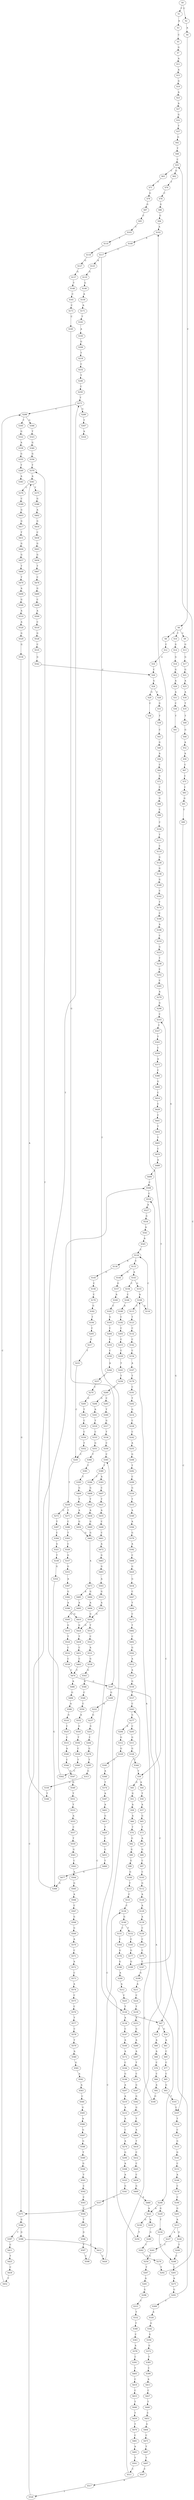 strict digraph  {
	S0 -> S1 [ label = T ];
	S0 -> S2 [ label = C ];
	S1 -> S3 [ label = A ];
	S2 -> S4 [ label = A ];
	S3 -> S5 [ label = C ];
	S4 -> S6 [ label = C ];
	S5 -> S7 [ label = G ];
	S6 -> S8 [ label = G ];
	S6 -> S9 [ label = C ];
	S6 -> S10 [ label = T ];
	S7 -> S11 [ label = A ];
	S8 -> S12 [ label = C ];
	S9 -> S13 [ label = G ];
	S10 -> S14 [ label = G ];
	S11 -> S15 [ label = A ];
	S12 -> S16 [ label = G ];
	S13 -> S17 [ label = G ];
	S14 -> S18 [ label = G ];
	S15 -> S19 [ label = G ];
	S16 -> S20 [ label = C ];
	S17 -> S21 [ label = G ];
	S18 -> S22 [ label = G ];
	S19 -> S23 [ label = A ];
	S20 -> S24 [ label = G ];
	S21 -> S25 [ label = A ];
	S22 -> S26 [ label = A ];
	S23 -> S27 [ label = A ];
	S24 -> S28 [ label = C ];
	S24 -> S29 [ label = G ];
	S25 -> S30 [ label = A ];
	S26 -> S31 [ label = A ];
	S27 -> S32 [ label = G ];
	S28 -> S33 [ label = G ];
	S29 -> S34 [ label = C ];
	S30 -> S35 [ label = T ];
	S31 -> S36 [ label = C ];
	S32 -> S37 [ label = T ];
	S33 -> S38 [ label = T ];
	S34 -> S39 [ label = T ];
	S35 -> S40 [ label = T ];
	S36 -> S41 [ label = T ];
	S37 -> S42 [ label = G ];
	S38 -> S43 [ label = C ];
	S39 -> S44 [ label = A ];
	S39 -> S45 [ label = G ];
	S40 -> S46 [ label = G ];
	S41 -> S47 [ label = G ];
	S42 -> S48 [ label = T ];
	S43 -> S49 [ label = G ];
	S44 -> S50 [ label = T ];
	S45 -> S51 [ label = G ];
	S46 -> S52 [ label = A ];
	S47 -> S53 [ label = C ];
	S47 -> S54 [ label = G ];
	S48 -> S55 [ label = C ];
	S49 -> S56 [ label = A ];
	S50 -> S57 [ label = A ];
	S51 -> S58 [ label = A ];
	S52 -> S59 [ label = A ];
	S53 -> S60 [ label = A ];
	S54 -> S61 [ label = A ];
	S55 -> S62 [ label = G ];
	S55 -> S63 [ label = C ];
	S56 -> S64 [ label = C ];
	S57 -> S65 [ label = G ];
	S58 -> S66 [ label = A ];
	S59 -> S67 [ label = C ];
	S60 -> S68 [ label = A ];
	S61 -> S69 [ label = C ];
	S62 -> S70 [ label = T ];
	S63 -> S71 [ label = T ];
	S64 -> S72 [ label = G ];
	S65 -> S73 [ label = T ];
	S66 -> S74 [ label = T ];
	S67 -> S75 [ label = C ];
	S68 -> S76 [ label = C ];
	S69 -> S77 [ label = C ];
	S70 -> S78 [ label = C ];
	S71 -> S79 [ label = G ];
	S72 -> S80 [ label = C ];
	S73 -> S81 [ label = A ];
	S74 -> S82 [ label = G ];
	S75 -> S83 [ label = C ];
	S76 -> S84 [ label = C ];
	S77 -> S85 [ label = C ];
	S78 -> S86 [ label = G ];
	S79 -> S87 [ label = G ];
	S80 -> S88 [ label = G ];
	S81 -> S89 [ label = G ];
	S82 -> S90 [ label = G ];
	S83 -> S91 [ label = G ];
	S84 -> S92 [ label = A ];
	S85 -> S93 [ label = G ];
	S86 -> S94 [ label = G ];
	S87 -> S95 [ label = C ];
	S88 -> S96 [ label = C ];
	S89 -> S97 [ label = C ];
	S90 -> S98 [ label = G ];
	S91 -> S99 [ label = T ];
	S92 -> S100 [ label = G ];
	S93 -> S101 [ label = T ];
	S94 -> S102 [ label = A ];
	S95 -> S103 [ label = C ];
	S96 -> S104 [ label = C ];
	S97 -> S105 [ label = C ];
	S98 -> S106 [ label = G ];
	S99 -> S107 [ label = C ];
	S100 -> S108 [ label = A ];
	S101 -> S107 [ label = C ];
	S102 -> S109 [ label = A ];
	S103 -> S110 [ label = T ];
	S104 -> S111 [ label = T ];
	S105 -> S112 [ label = G ];
	S106 -> S113 [ label = T ];
	S107 -> S114 [ label = T ];
	S108 -> S115 [ label = C ];
	S108 -> S116 [ label = A ];
	S109 -> S117 [ label = C ];
	S110 -> S118 [ label = G ];
	S111 -> S119 [ label = C ];
	S112 -> S120 [ label = A ];
	S113 -> S121 [ label = C ];
	S114 -> S122 [ label = C ];
	S115 -> S123 [ label = T ];
	S116 -> S124 [ label = C ];
	S117 -> S125 [ label = A ];
	S117 -> S126 [ label = T ];
	S118 -> S127 [ label = G ];
	S119 -> S128 [ label = G ];
	S120 -> S129 [ label = A ];
	S121 -> S130 [ label = C ];
	S122 -> S131 [ label = G ];
	S123 -> S132 [ label = C ];
	S124 -> S133 [ label = C ];
	S124 -> S134 [ label = A ];
	S125 -> S135 [ label = G ];
	S126 -> S47 [ label = G ];
	S126 -> S136 [ label = A ];
	S127 -> S137 [ label = G ];
	S128 -> S138 [ label = G ];
	S129 -> S139 [ label = A ];
	S130 -> S140 [ label = G ];
	S131 -> S141 [ label = G ];
	S132 -> S142 [ label = C ];
	S133 -> S143 [ label = A ];
	S133 -> S144 [ label = G ];
	S134 -> S145 [ label = G ];
	S135 -> S146 [ label = G ];
	S136 -> S147 [ label = C ];
	S137 -> S148 [ label = T ];
	S138 -> S149 [ label = G ];
	S139 -> S150 [ label = C ];
	S140 -> S151 [ label = C ];
	S140 -> S152 [ label = T ];
	S141 -> S153 [ label = C ];
	S142 -> S154 [ label = C ];
	S143 -> S155 [ label = G ];
	S143 -> S156 [ label = C ];
	S144 -> S157 [ label = G ];
	S145 -> S158 [ label = C ];
	S146 -> S159 [ label = A ];
	S147 -> S160 [ label = A ];
	S148 -> S161 [ label = C ];
	S149 -> S162 [ label = C ];
	S150 -> S163 [ label = C ];
	S151 -> S164 [ label = C ];
	S152 -> S165 [ label = C ];
	S153 -> S166 [ label = A ];
	S154 -> S167 [ label = A ];
	S155 -> S108 [ label = A ];
	S156 -> S168 [ label = C ];
	S157 -> S169 [ label = A ];
	S158 -> S170 [ label = C ];
	S159 -> S171 [ label = A ];
	S160 -> S172 [ label = A ];
	S161 -> S173 [ label = C ];
	S162 -> S174 [ label = T ];
	S163 -> S175 [ label = C ];
	S164 -> S176 [ label = G ];
	S165 -> S177 [ label = G ];
	S166 -> S178 [ label = C ];
	S167 -> S179 [ label = T ];
	S168 -> S180 [ label = A ];
	S169 -> S181 [ label = C ];
	S170 -> S182 [ label = G ];
	S171 -> S183 [ label = T ];
	S172 -> S184 [ label = C ];
	S173 -> S185 [ label = C ];
	S174 -> S186 [ label = C ];
	S175 -> S187 [ label = C ];
	S176 -> S188 [ label = G ];
	S177 -> S189 [ label = G ];
	S178 -> S190 [ label = C ];
	S179 -> S191 [ label = C ];
	S180 -> S192 [ label = C ];
	S181 -> S193 [ label = G ];
	S182 -> S194 [ label = T ];
	S183 -> S195 [ label = A ];
	S184 -> S196 [ label = G ];
	S185 -> S197 [ label = G ];
	S186 -> S198 [ label = A ];
	S187 -> S199 [ label = G ];
	S188 -> S200 [ label = A ];
	S189 -> S102 [ label = A ];
	S190 -> S201 [ label = G ];
	S191 -> S202 [ label = T ];
	S192 -> S203 [ label = C ];
	S193 -> S204 [ label = C ];
	S194 -> S205 [ label = C ];
	S195 -> S206 [ label = G ];
	S196 -> S207 [ label = A ];
	S197 -> S208 [ label = A ];
	S197 -> S209 [ label = G ];
	S198 -> S210 [ label = C ];
	S199 -> S211 [ label = A ];
	S200 -> S212 [ label = A ];
	S201 -> S213 [ label = A ];
	S202 -> S214 [ label = G ];
	S203 -> S215 [ label = C ];
	S204 -> S216 [ label = C ];
	S205 -> S217 [ label = C ];
	S206 -> S218 [ label = T ];
	S207 -> S219 [ label = A ];
	S208 -> S220 [ label = G ];
	S208 -> S221 [ label = A ];
	S209 -> S222 [ label = A ];
	S210 -> S223 [ label = G ];
	S211 -> S224 [ label = C ];
	S212 -> S225 [ label = C ];
	S213 -> S226 [ label = G ];
	S213 -> S227 [ label = A ];
	S214 -> S228 [ label = C ];
	S215 -> S229 [ label = C ];
	S216 -> S230 [ label = C ];
	S217 -> S231 [ label = T ];
	S218 -> S232 [ label = C ];
	S219 -> S233 [ label = A ];
	S220 -> S234 [ label = T ];
	S221 -> S235 [ label = A ];
	S221 -> S236 [ label = G ];
	S222 -> S237 [ label = G ];
	S223 -> S238 [ label = T ];
	S224 -> S239 [ label = T ];
	S225 -> S126 [ label = T ];
	S226 -> S240 [ label = T ];
	S227 -> S241 [ label = T ];
	S228 -> S242 [ label = C ];
	S229 -> S243 [ label = T ];
	S230 -> S244 [ label = A ];
	S231 -> S245 [ label = C ];
	S232 -> S246 [ label = T ];
	S233 -> S247 [ label = A ];
	S234 -> S248 [ label = C ];
	S235 -> S249 [ label = G ];
	S236 -> S250 [ label = T ];
	S237 -> S251 [ label = G ];
	S238 -> S252 [ label = C ];
	S239 -> S253 [ label = A ];
	S240 -> S248 [ label = C ];
	S241 -> S254 [ label = G ];
	S242 -> S255 [ label = A ];
	S243 -> S256 [ label = T ];
	S244 -> S257 [ label = T ];
	S245 -> S258 [ label = T ];
	S246 -> S259 [ label = C ];
	S247 -> S260 [ label = C ];
	S248 -> S261 [ label = C ];
	S249 -> S262 [ label = T ];
	S250 -> S263 [ label = C ];
	S251 -> S264 [ label = C ];
	S252 -> S265 [ label = C ];
	S253 -> S266 [ label = G ];
	S254 -> S267 [ label = T ];
	S255 -> S268 [ label = G ];
	S256 -> S269 [ label = C ];
	S257 -> S270 [ label = C ];
	S258 -> S271 [ label = T ];
	S258 -> S272 [ label = G ];
	S259 -> S273 [ label = T ];
	S260 -> S274 [ label = A ];
	S261 -> S275 [ label = A ];
	S262 -> S276 [ label = G ];
	S263 -> S277 [ label = G ];
	S264 -> S278 [ label = G ];
	S265 -> S279 [ label = A ];
	S266 -> S280 [ label = A ];
	S267 -> S281 [ label = A ];
	S268 -> S282 [ label = T ];
	S269 -> S283 [ label = C ];
	S269 -> S284 [ label = G ];
	S270 -> S285 [ label = G ];
	S271 -> S286 [ label = C ];
	S272 -> S287 [ label = T ];
	S273 -> S288 [ label = C ];
	S273 -> S289 [ label = G ];
	S274 -> S290 [ label = G ];
	S275 -> S291 [ label = G ];
	S276 -> S292 [ label = T ];
	S277 -> S293 [ label = C ];
	S277 -> S294 [ label = A ];
	S278 -> S295 [ label = T ];
	S279 -> S296 [ label = G ];
	S280 -> S297 [ label = A ];
	S281 -> S298 [ label = G ];
	S282 -> S299 [ label = C ];
	S283 -> S300 [ label = T ];
	S284 -> S301 [ label = A ];
	S285 -> S302 [ label = T ];
	S286 -> S303 [ label = T ];
	S287 -> S304 [ label = C ];
	S288 -> S305 [ label = T ];
	S288 -> S306 [ label = G ];
	S289 -> S307 [ label = T ];
	S290 -> S308 [ label = A ];
	S291 -> S309 [ label = T ];
	S291 -> S310 [ label = C ];
	S292 -> S55 [ label = C ];
	S293 -> S311 [ label = G ];
	S294 -> S312 [ label = G ];
	S295 -> S313 [ label = G ];
	S296 -> S310 [ label = C ];
	S297 -> S314 [ label = T ];
	S298 -> S315 [ label = T ];
	S299 -> S316 [ label = G ];
	S300 -> S317 [ label = G ];
	S301 -> S318 [ label = T ];
	S302 -> S319 [ label = C ];
	S303 -> S320 [ label = C ];
	S304 -> S321 [ label = G ];
	S305 -> S322 [ label = G ];
	S306 -> S323 [ label = T ];
	S307 -> S324 [ label = A ];
	S308 -> S325 [ label = A ];
	S309 -> S326 [ label = A ];
	S310 -> S327 [ label = T ];
	S311 -> S328 [ label = G ];
	S312 -> S329 [ label = G ];
	S313 -> S330 [ label = G ];
	S314 -> S331 [ label = C ];
	S315 -> S332 [ label = T ];
	S316 -> S333 [ label = T ];
	S317 -> S334 [ label = T ];
	S318 -> S335 [ label = C ];
	S319 -> S336 [ label = C ];
	S320 -> S337 [ label = G ];
	S321 -> S338 [ label = T ];
	S322 -> S339 [ label = A ];
	S323 -> S340 [ label = G ];
	S325 -> S341 [ label = G ];
	S326 -> S342 [ label = G ];
	S327 -> S343 [ label = T ];
	S328 -> S344 [ label = C ];
	S329 -> S345 [ label = T ];
	S330 -> S346 [ label = T ];
	S331 -> S347 [ label = G ];
	S332 -> S348 [ label = T ];
	S333 -> S349 [ label = A ];
	S334 -> S350 [ label = C ];
	S335 -> S351 [ label = G ];
	S336 -> S352 [ label = T ];
	S337 -> S353 [ label = G ];
	S338 -> S354 [ label = G ];
	S339 -> S355 [ label = G ];
	S340 -> S356 [ label = G ];
	S341 -> S357 [ label = G ];
	S342 -> S358 [ label = G ];
	S343 -> S359 [ label = C ];
	S344 -> S39 [ label = T ];
	S345 -> S360 [ label = A ];
	S346 -> S361 [ label = A ];
	S347 -> S362 [ label = G ];
	S348 -> S363 [ label = C ];
	S349 -> S364 [ label = A ];
	S350 -> S365 [ label = C ];
	S351 -> S366 [ label = T ];
	S352 -> S245 [ label = C ];
	S353 -> S367 [ label = A ];
	S354 -> S368 [ label = G ];
	S355 -> S369 [ label = T ];
	S356 -> S370 [ label = T ];
	S357 -> S371 [ label = G ];
	S358 -> S372 [ label = G ];
	S359 -> S373 [ label = A ];
	S360 -> S374 [ label = T ];
	S361 -> S375 [ label = T ];
	S361 -> S376 [ label = C ];
	S362 -> S377 [ label = G ];
	S363 -> S378 [ label = A ];
	S364 -> S379 [ label = G ];
	S365 -> S380 [ label = T ];
	S366 -> S381 [ label = T ];
	S367 -> S382 [ label = G ];
	S368 -> S370 [ label = T ];
	S369 -> S383 [ label = A ];
	S370 -> S361 [ label = A ];
	S371 -> S384 [ label = G ];
	S372 -> S385 [ label = T ];
	S373 -> S386 [ label = C ];
	S374 -> S387 [ label = A ];
	S375 -> S388 [ label = G ];
	S376 -> S389 [ label = C ];
	S377 -> S390 [ label = T ];
	S378 -> S391 [ label = C ];
	S379 -> S392 [ label = A ];
	S380 -> S393 [ label = A ];
	S380 -> S394 [ label = T ];
	S381 -> S395 [ label = T ];
	S382 -> S396 [ label = A ];
	S384 -> S397 [ label = T ];
	S384 -> S398 [ label = G ];
	S385 -> S399 [ label = C ];
	S386 -> S400 [ label = G ];
	S387 -> S401 [ label = A ];
	S388 -> S402 [ label = A ];
	S389 -> S403 [ label = G ];
	S390 -> S404 [ label = A ];
	S391 -> S405 [ label = T ];
	S392 -> S406 [ label = C ];
	S393 -> S407 [ label = C ];
	S394 -> S408 [ label = G ];
	S395 -> S409 [ label = G ];
	S396 -> S410 [ label = G ];
	S397 -> S411 [ label = C ];
	S398 -> S412 [ label = T ];
	S399 -> S413 [ label = A ];
	S400 -> S414 [ label = C ];
	S401 -> S415 [ label = G ];
	S402 -> S416 [ label = G ];
	S403 -> S417 [ label = G ];
	S404 -> S418 [ label = T ];
	S405 -> S419 [ label = C ];
	S406 -> S420 [ label = G ];
	S407 -> S421 [ label = T ];
	S408 -> S422 [ label = T ];
	S409 -> S423 [ label = T ];
	S410 -> S424 [ label = G ];
	S411 -> S425 [ label = T ];
	S412 -> S426 [ label = C ];
	S413 -> S427 [ label = C ];
	S414 -> S428 [ label = C ];
	S415 -> S429 [ label = T ];
	S416 -> S430 [ label = C ];
	S417 -> S431 [ label = T ];
	S418 -> S432 [ label = C ];
	S419 -> S433 [ label = C ];
	S420 -> S434 [ label = G ];
	S421 -> S435 [ label = A ];
	S422 -> S436 [ label = A ];
	S423 -> S437 [ label = A ];
	S424 -> S438 [ label = T ];
	S425 -> S439 [ label = C ];
	S426 -> S130 [ label = C ];
	S427 -> S440 [ label = T ];
	S428 -> S441 [ label = C ];
	S429 -> S442 [ label = C ];
	S430 -> S443 [ label = G ];
	S431 -> S444 [ label = G ];
	S432 -> S445 [ label = C ];
	S433 -> S446 [ label = T ];
	S434 -> S447 [ label = C ];
	S435 -> S448 [ label = C ];
	S436 -> S449 [ label = G ];
	S437 -> S450 [ label = G ];
	S438 -> S451 [ label = C ];
	S439 -> S452 [ label = T ];
	S440 -> S453 [ label = C ];
	S441 -> S454 [ label = T ];
	S442 -> S455 [ label = G ];
	S443 -> S456 [ label = G ];
	S444 -> S457 [ label = G ];
	S445 -> S458 [ label = C ];
	S446 -> S459 [ label = T ];
	S447 -> S460 [ label = T ];
	S448 -> S461 [ label = C ];
	S449 -> S462 [ label = G ];
	S450 -> S462 [ label = G ];
	S451 -> S463 [ label = C ];
	S452 -> S288 [ label = C ];
	S453 -> S464 [ label = G ];
	S454 -> S465 [ label = T ];
	S455 -> S466 [ label = T ];
	S456 -> S467 [ label = T ];
	S457 -> S468 [ label = T ];
	S458 -> S469 [ label = G ];
	S459 -> S470 [ label = T ];
	S460 -> S471 [ label = C ];
	S461 -> S472 [ label = A ];
	S462 -> S473 [ label = A ];
	S463 -> S474 [ label = C ];
	S464 -> S475 [ label = C ];
	S465 -> S476 [ label = C ];
	S466 -> S477 [ label = G ];
	S467 -> S478 [ label = C ];
	S468 -> S479 [ label = T ];
	S469 -> S480 [ label = A ];
	S470 -> S481 [ label = C ];
	S471 -> S482 [ label = T ];
	S472 -> S483 [ label = G ];
	S473 -> S484 [ label = G ];
	S473 -> S485 [ label = A ];
	S474 -> S486 [ label = A ];
	S474 -> S197 [ label = G ];
	S475 -> S487 [ label = T ];
	S476 -> S488 [ label = A ];
	S477 -> S368 [ label = G ];
	S478 -> S489 [ label = G ];
	S479 -> S490 [ label = A ];
	S480 -> S221 [ label = A ];
	S481 -> S491 [ label = A ];
	S482 -> S492 [ label = C ];
	S483 -> S493 [ label = G ];
	S484 -> S494 [ label = A ];
	S485 -> S495 [ label = A ];
	S486 -> S496 [ label = G ];
	S487 -> S497 [ label = T ];
	S488 -> S498 [ label = T ];
	S489 -> S499 [ label = C ];
	S490 -> S500 [ label = G ];
	S491 -> S501 [ label = T ];
	S492 -> S502 [ label = G ];
	S493 -> S503 [ label = A ];
	S494 -> S504 [ label = G ];
	S495 -> S505 [ label = G ];
	S496 -> S506 [ label = A ];
	S497 -> S507 [ label = C ];
	S498 -> S508 [ label = C ];
	S499 -> S509 [ label = A ];
	S500 -> S510 [ label = A ];
	S501 -> S511 [ label = C ];
	S502 -> S512 [ label = A ];
	S503 -> S513 [ label = G ];
	S504 -> S514 [ label = T ];
	S504 -> S424 [ label = G ];
	S505 -> S515 [ label = G ];
	S506 -> S516 [ label = G ];
	S507 -> S517 [ label = A ];
	S508 -> S518 [ label = C ];
	S509 -> S519 [ label = C ];
	S510 -> S520 [ label = A ];
	S511 -> S518 [ label = C ];
	S512 -> S521 [ label = A ];
	S513 -> S522 [ label = A ];
	S514 -> S523 [ label = C ];
	S515 -> S524 [ label = T ];
	S516 -> S525 [ label = C ];
	S517 -> S526 [ label = T ];
	S518 -> S527 [ label = A ];
	S519 -> S528 [ label = G ];
	S520 -> S529 [ label = G ];
	S521 -> S530 [ label = G ];
	S522 -> S504 [ label = G ];
	S523 -> S531 [ label = A ];
	S524 -> S532 [ label = C ];
	S525 -> S533 [ label = C ];
	S526 -> S508 [ label = C ];
	S527 -> S534 [ label = G ];
	S528 -> S535 [ label = C ];
	S529 -> S536 [ label = G ];
	S530 -> S537 [ label = T ];
	S531 -> S538 [ label = G ];
	S532 -> S539 [ label = C ];
	S533 -> S540 [ label = A ];
	S534 -> S541 [ label = A ];
	S535 -> S542 [ label = G ];
	S536 -> S371 [ label = G ];
	S537 -> S263 [ label = C ];
	S538 -> S543 [ label = G ];
	S539 -> S474 [ label = C ];
	S540 -> S544 [ label = C ];
	S541 -> S545 [ label = A ];
	S542 -> S20 [ label = C ];
	S543 -> S546 [ label = A ];
	S544 -> S547 [ label = G ];
	S545 -> S124 [ label = C ];
	S546 -> S548 [ label = C ];
	S547 -> S549 [ label = G ];
	S548 -> S550 [ label = C ];
	S549 -> S551 [ label = T ];
	S550 -> S552 [ label = A ];
	S551 -> S553 [ label = T ];
	S552 -> S554 [ label = G ];
	S553 -> S555 [ label = A ];
	S554 -> S556 [ label = T ];
	S555 -> S557 [ label = C ];
	S556 -> S558 [ label = C ];
	S557 -> S559 [ label = T ];
	S558 -> S560 [ label = T ];
	S559 -> S561 [ label = G ];
	S560 -> S562 [ label = C ];
	S561 -> S563 [ label = C ];
	S562 -> S273 [ label = T ];
	S563 -> S564 [ label = A ];
	S564 -> S565 [ label = G ];
	S565 -> S566 [ label = A ];
	S566 -> S567 [ label = C ];
	S567 -> S568 [ label = G ];
	S568 -> S569 [ label = G ];
	S569 -> S570 [ label = A ];
	S570 -> S571 [ label = C ];
	S571 -> S572 [ label = A ];
	S572 -> S573 [ label = C ];
	S573 -> S574 [ label = A ];
	S574 -> S575 [ label = C ];
	S575 -> S576 [ label = C ];
	S576 -> S577 [ label = T ];
	S577 -> S578 [ label = C ];
	S578 -> S579 [ label = T ];
	S579 -> S580 [ label = A ];
	S580 -> S581 [ label = G ];
	S581 -> S582 [ label = A ];
	S582 -> S583 [ label = A ];
	S583 -> S584 [ label = C ];
	S584 -> S585 [ label = G ];
	S585 -> S586 [ label = A ];
	S586 -> S587 [ label = G ];
	S587 -> S588 [ label = G ];
	S588 -> S589 [ label = T ];
	S589 -> S590 [ label = G ];
	S590 -> S591 [ label = T ];
	S591 -> S592 [ label = C ];
	S592 -> S593 [ label = C ];
	S593 -> S594 [ label = C ];
	S594 -> S595 [ label = T ];
	S595 -> S596 [ label = G ];
	S596 -> S597 [ label = T ];
	S597 -> S598 [ label = C ];
	S598 -> S365 [ label = C ];
}

